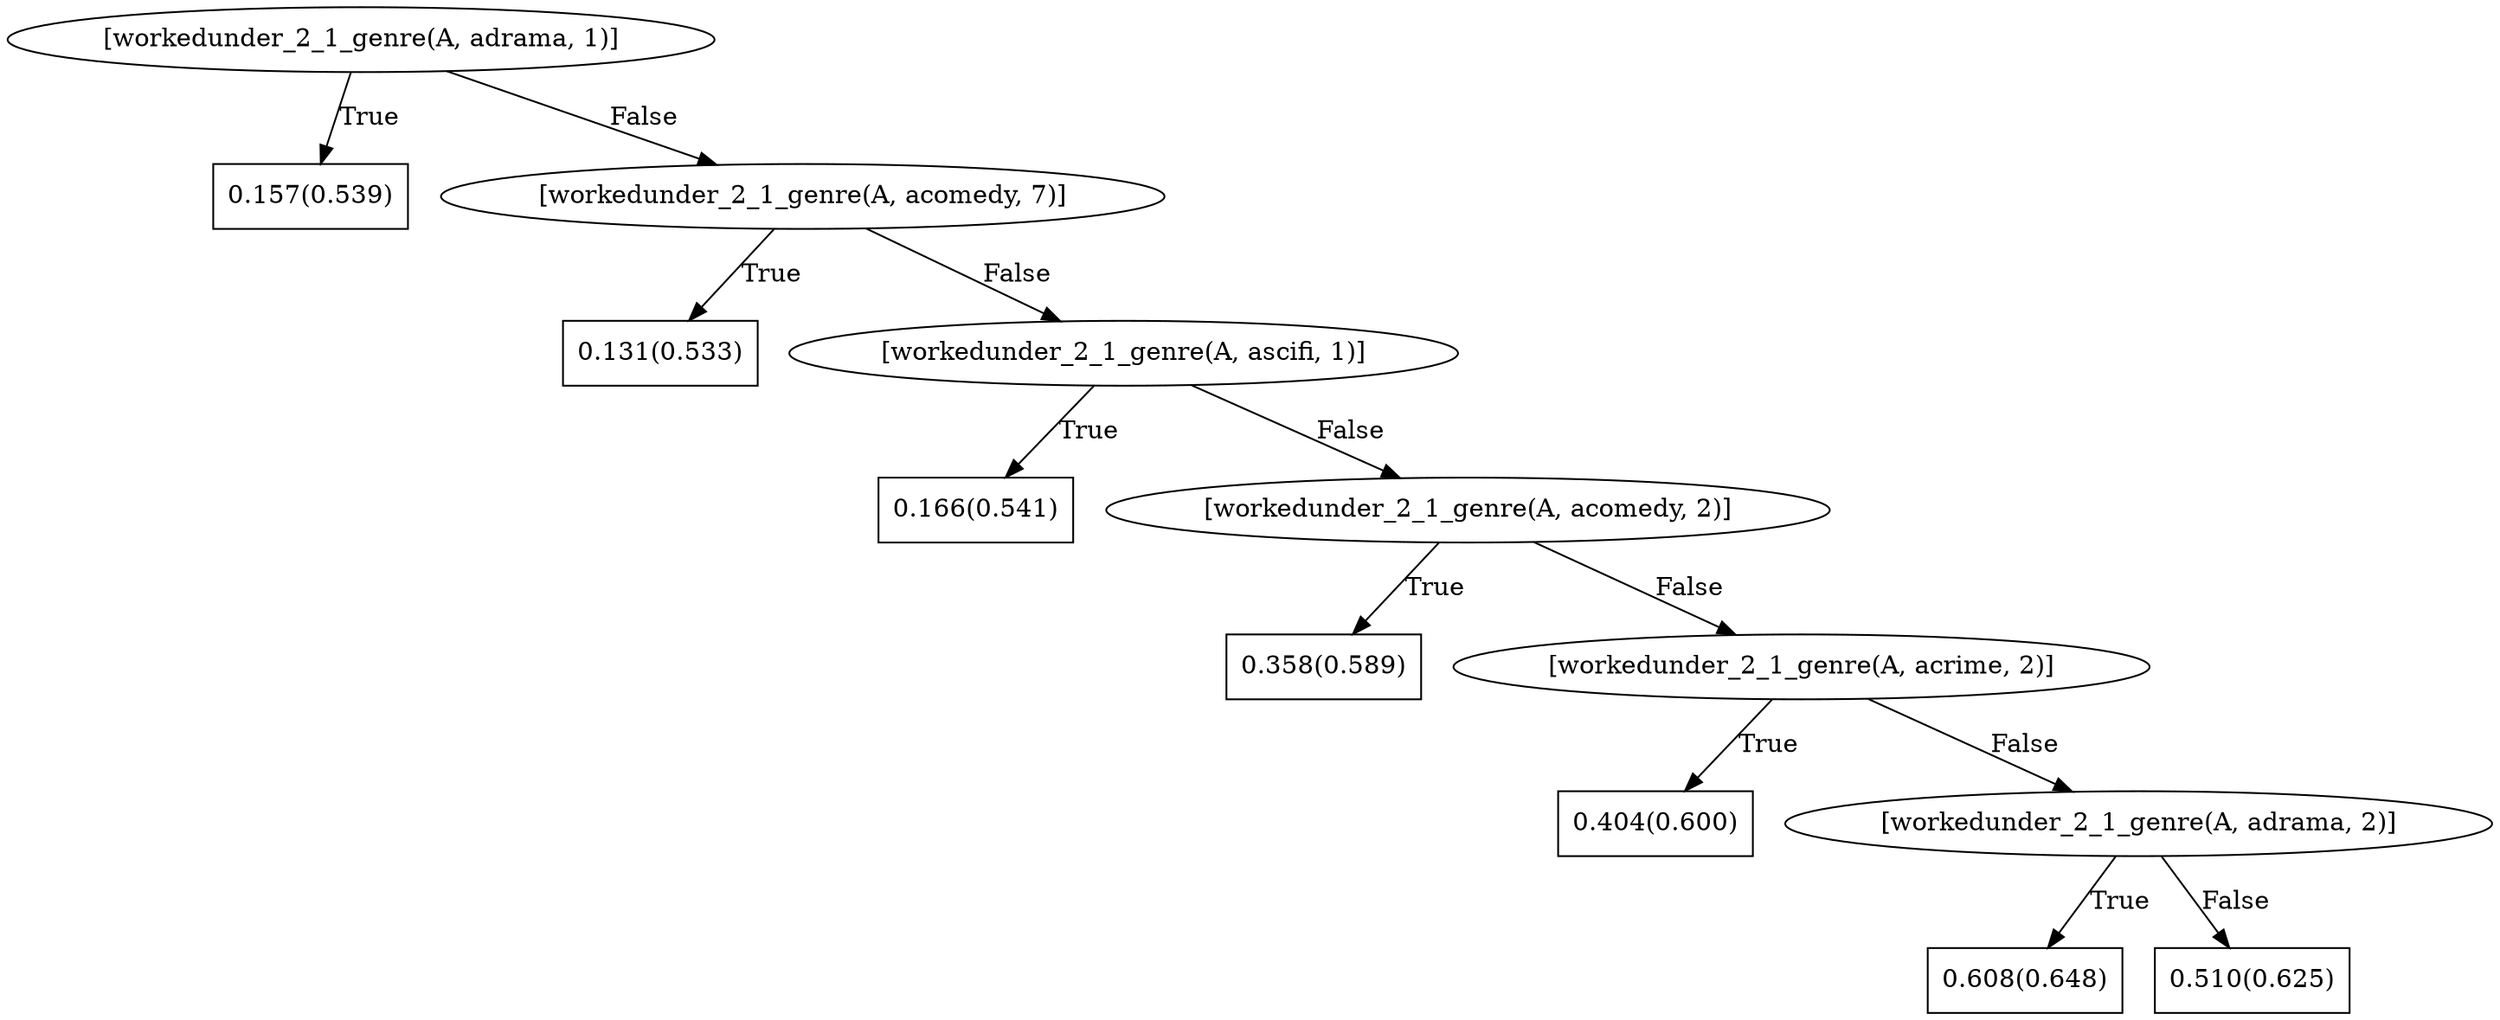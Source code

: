 digraph G{ 
1[label = "[workedunder_2_1_genre(A, adrama, 1)]"];
1 -> 2[label="True"];
1 -> 3[label="False"];
2[shape = box,label = "0.157(0.539)"];
3[label = "[workedunder_2_1_genre(A, acomedy, 7)]"];
3 -> 4[label="True"];
3 -> 5[label="False"];
4[shape = box,label = "0.131(0.533)"];
5[label = "[workedunder_2_1_genre(A, ascifi, 1)]"];
5 -> 6[label="True"];
5 -> 7[label="False"];
6[shape = box,label = "0.166(0.541)"];
7[label = "[workedunder_2_1_genre(A, acomedy, 2)]"];
7 -> 8[label="True"];
7 -> 9[label="False"];
8[shape = box,label = "0.358(0.589)"];
9[label = "[workedunder_2_1_genre(A, acrime, 2)]"];
9 -> 10[label="True"];
9 -> 11[label="False"];
10[shape = box,label = "0.404(0.600)"];
11[label = "[workedunder_2_1_genre(A, adrama, 2)]"];
11 -> 12[label="True"];
11 -> 13[label="False"];
12[shape = box,label = "0.608(0.648)"];
13[shape = box,label = "0.510(0.625)"];
}
